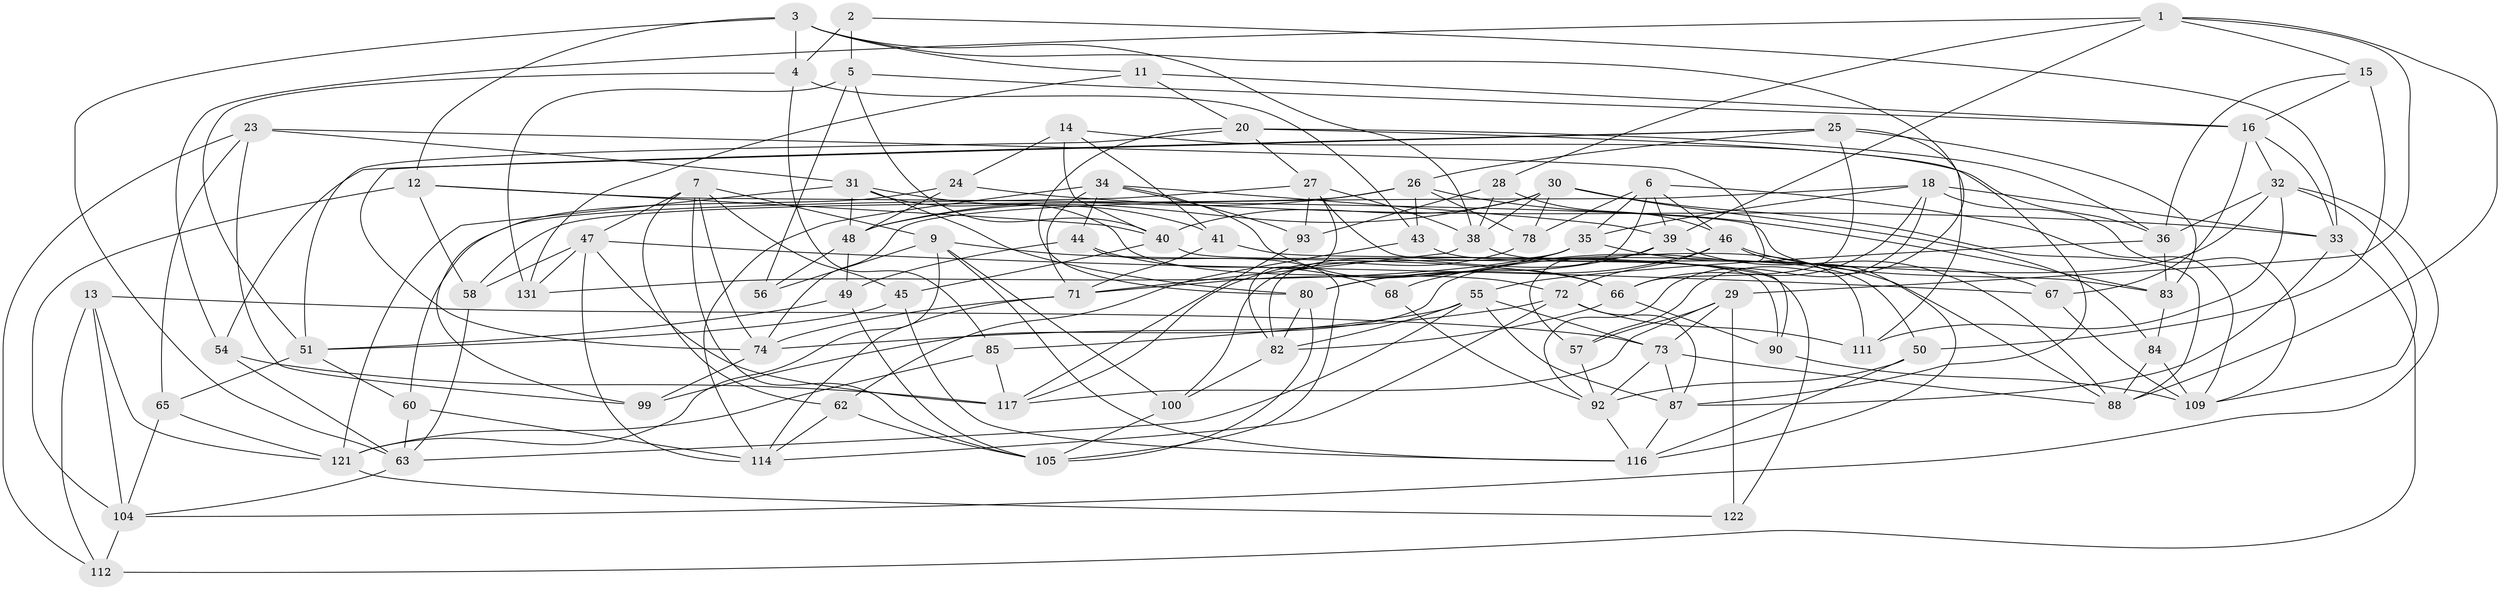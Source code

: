 // original degree distribution, {4: 1.0}
// Generated by graph-tools (version 1.1) at 2025/42/03/06/25 10:42:17]
// undirected, 83 vertices, 211 edges
graph export_dot {
graph [start="1"]
  node [color=gray90,style=filled];
  1 [super="+10"];
  2;
  3 [super="+8"];
  4 [super="+21"];
  5 [super="+61"];
  6 [super="+101"];
  7 [super="+17"];
  9 [super="+125"];
  11;
  12 [super="+19"];
  13;
  14;
  15;
  16 [super="+96"];
  18 [super="+37"];
  20 [super="+22"];
  23 [super="+132"];
  24;
  25 [super="+75"];
  26 [super="+53"];
  27 [super="+81"];
  28;
  29 [super="+79"];
  30 [super="+42"];
  31 [super="+106"];
  32 [super="+133"];
  33 [super="+64"];
  34 [super="+91"];
  35 [super="+98"];
  36 [super="+59"];
  38 [super="+77"];
  39 [super="+107"];
  40 [super="+129"];
  41;
  43;
  44;
  45;
  46 [super="+70"];
  47 [super="+89"];
  48 [super="+123"];
  49;
  50;
  51 [super="+52"];
  54;
  55 [super="+69"];
  56;
  57;
  58;
  60;
  62;
  63 [super="+110"];
  65;
  66 [super="+86"];
  67;
  68;
  71 [super="+102"];
  72 [super="+95"];
  73 [super="+76"];
  74 [super="+115"];
  78;
  80 [super="+130"];
  82 [super="+103"];
  83 [super="+97"];
  84;
  85;
  87 [super="+108"];
  88 [super="+128"];
  90;
  92 [super="+94"];
  93;
  99;
  100;
  104 [super="+118"];
  105 [super="+126"];
  109 [super="+113"];
  111;
  112;
  114 [super="+120"];
  116 [super="+119"];
  117 [super="+127"];
  121 [super="+124"];
  122;
  131;
  1 -- 29;
  1 -- 28;
  1 -- 54;
  1 -- 15;
  1 -- 88;
  1 -- 39;
  2 -- 4 [weight=2];
  2 -- 5;
  2 -- 33;
  3 -- 57;
  3 -- 4;
  3 -- 63;
  3 -- 11;
  3 -- 12;
  3 -- 38;
  4 -- 43;
  4 -- 51;
  4 -- 85;
  5 -- 40;
  5 -- 56 [weight=2];
  5 -- 16;
  5 -- 131;
  6 -- 78;
  6 -- 46;
  6 -- 35;
  6 -- 109;
  6 -- 39;
  6 -- 82;
  7 -- 45;
  7 -- 9;
  7 -- 105;
  7 -- 74;
  7 -- 47;
  7 -- 62;
  9 -- 100;
  9 -- 66;
  9 -- 56;
  9 -- 116;
  9 -- 121;
  11 -- 131;
  11 -- 20;
  11 -- 16;
  12 -- 58;
  12 -- 83 [weight=2];
  12 -- 104;
  12 -- 40;
  13 -- 73;
  13 -- 121;
  13 -- 112;
  13 -- 104;
  14 -- 41;
  14 -- 24;
  14 -- 40;
  14 -- 36;
  15 -- 50;
  15 -- 36;
  15 -- 16;
  16 -- 32;
  16 -- 33;
  16 -- 67;
  18 -- 92;
  18 -- 74;
  18 -- 66;
  18 -- 35;
  18 -- 109;
  18 -- 33;
  20 -- 87;
  20 -- 36;
  20 -- 27;
  20 -- 51;
  20 -- 80;
  23 -- 65;
  23 -- 31;
  23 -- 68 [weight=2];
  23 -- 112;
  23 -- 99;
  24 -- 48;
  24 -- 33;
  24 -- 99;
  25 -- 111;
  25 -- 74;
  25 -- 54;
  25 -- 26;
  25 -- 83;
  25 -- 66;
  26 -- 83;
  26 -- 58;
  26 -- 43;
  26 -- 78;
  26 -- 48;
  27 -- 93;
  27 -- 38;
  27 -- 90;
  27 -- 60;
  27 -- 82;
  28 -- 38;
  28 -- 93;
  28 -- 46;
  29 -- 122 [weight=2];
  29 -- 73;
  29 -- 57;
  29 -- 117;
  30 -- 88;
  30 -- 40;
  30 -- 38;
  30 -- 78;
  30 -- 84;
  30 -- 48;
  31 -- 41;
  31 -- 80;
  31 -- 121;
  31 -- 48;
  31 -- 72;
  32 -- 99;
  32 -- 104;
  32 -- 36;
  32 -- 109;
  32 -- 111;
  33 -- 87;
  33 -- 112;
  34 -- 93;
  34 -- 39;
  34 -- 44;
  34 -- 114;
  34 -- 71;
  34 -- 66;
  35 -- 131;
  35 -- 88;
  35 -- 100;
  35 -- 71;
  36 -- 83;
  36 -- 55;
  38 -- 50;
  38 -- 71;
  39 -- 80;
  39 -- 88;
  39 -- 57;
  40 -- 45;
  40 -- 90;
  41 -- 122;
  41 -- 71;
  43 -- 62;
  43 -- 111;
  44 -- 49;
  44 -- 68;
  44 -- 105;
  45 -- 116;
  45 -- 51;
  46 -- 72;
  46 -- 67;
  46 -- 116;
  46 -- 80;
  47 -- 117;
  47 -- 131;
  47 -- 58;
  47 -- 67;
  47 -- 114;
  48 -- 56;
  48 -- 49;
  49 -- 105;
  49 -- 51;
  50 -- 92;
  50 -- 116;
  51 -- 65;
  51 -- 60;
  54 -- 117;
  54 -- 63;
  55 -- 82;
  55 -- 73;
  55 -- 87;
  55 -- 85;
  55 -- 63;
  57 -- 92;
  58 -- 63;
  60 -- 114;
  60 -- 63;
  62 -- 114;
  62 -- 105;
  63 -- 104;
  65 -- 121;
  65 -- 104;
  66 -- 90;
  66 -- 82;
  67 -- 109;
  68 -- 92;
  71 -- 74;
  71 -- 114;
  72 -- 111;
  72 -- 114;
  72 -- 74;
  72 -- 87;
  73 -- 88;
  73 -- 92;
  73 -- 87;
  74 -- 99;
  78 -- 117;
  80 -- 105;
  80 -- 82;
  82 -- 100;
  83 -- 84;
  84 -- 109;
  84 -- 88;
  85 -- 117;
  85 -- 121;
  87 -- 116;
  90 -- 109;
  92 -- 116;
  93 -- 117;
  100 -- 105;
  104 -- 112;
  121 -- 122;
}
